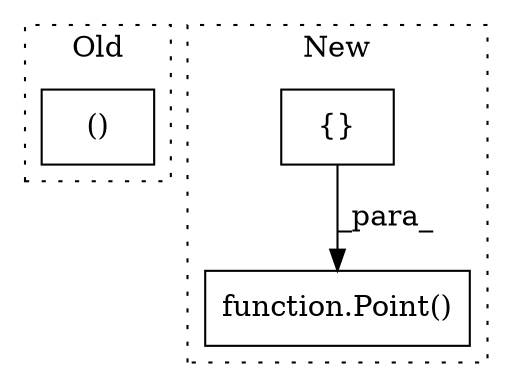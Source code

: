 digraph G {
subgraph cluster0 {
1 [label="()" a="54" s="3412" l="6" shape="box"];
label = "Old";
style="dotted";
}
subgraph cluster1 {
2 [label="function.Point()" a="75" s="4292,4333" l="6,1" shape="box"];
3 [label="{}" a="95" s="4313,4332" l="1,1" shape="box"];
label = "New";
style="dotted";
}
3 -> 2 [label="_para_"];
}